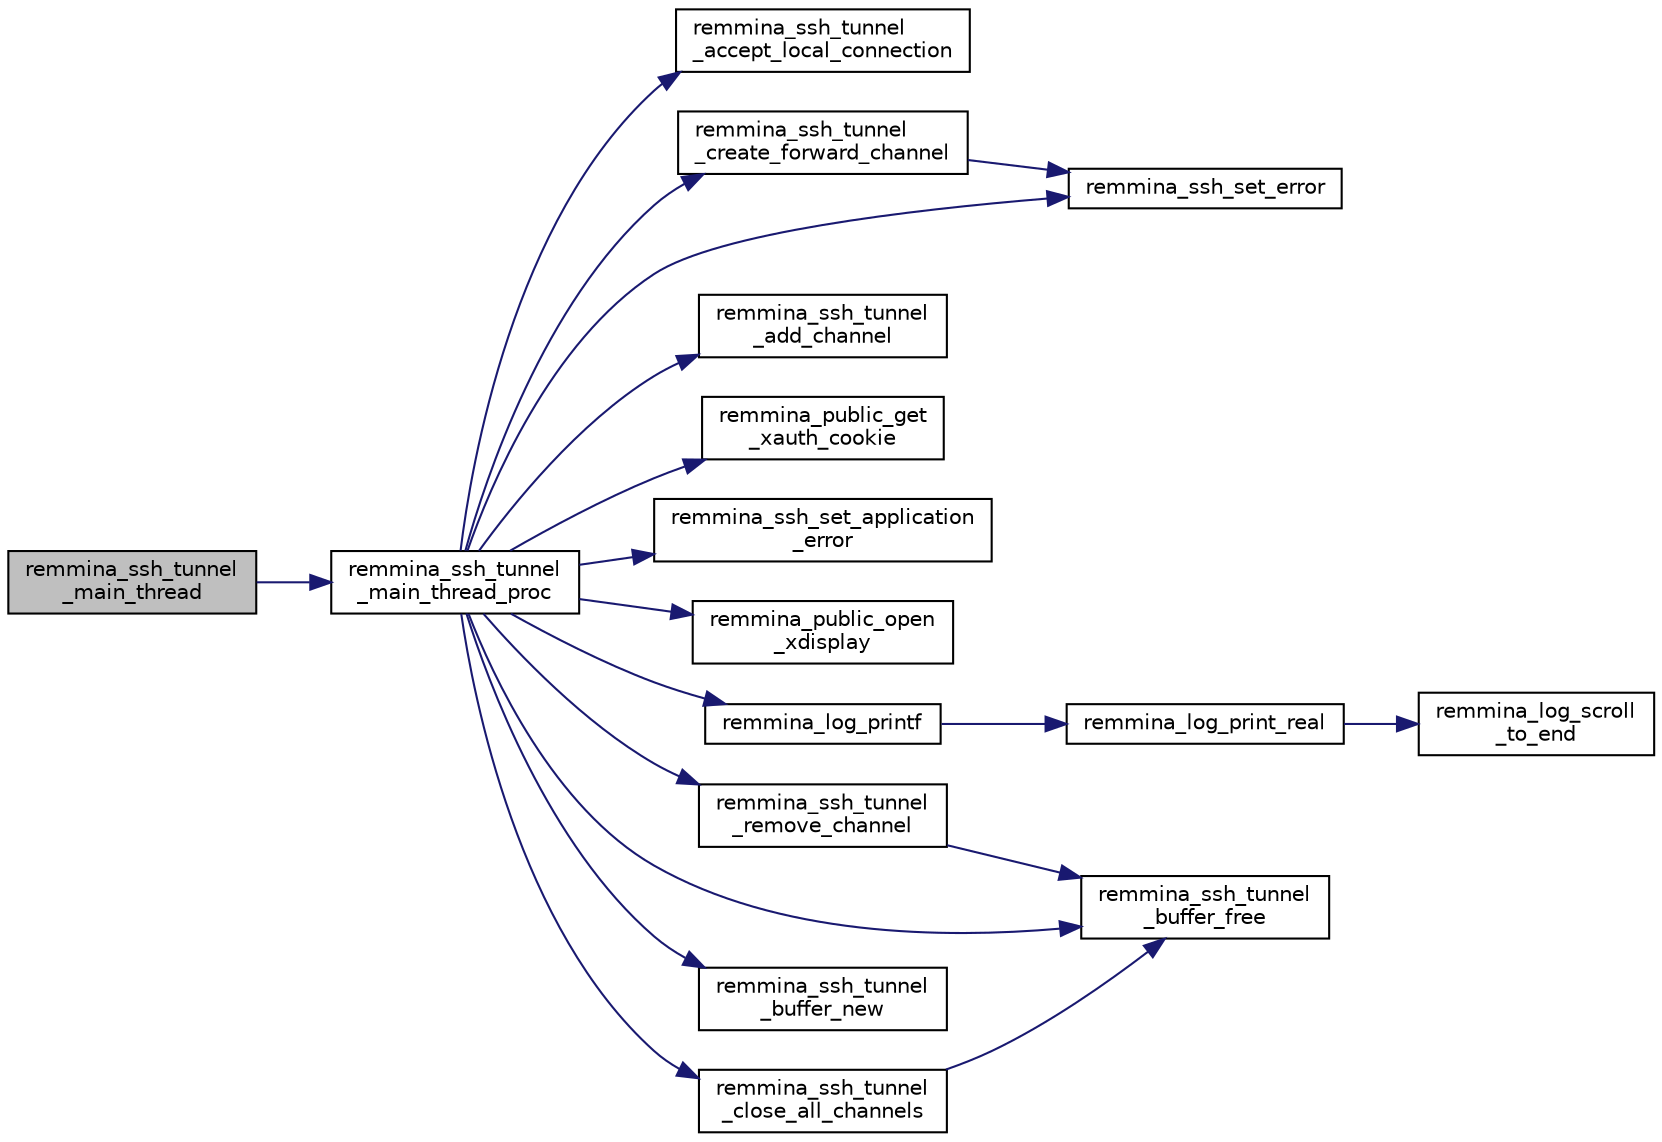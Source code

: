 digraph "remmina_ssh_tunnel_main_thread"
{
  edge [fontname="Helvetica",fontsize="10",labelfontname="Helvetica",labelfontsize="10"];
  node [fontname="Helvetica",fontsize="10",shape=record];
  rankdir="LR";
  Node1092 [label="remmina_ssh_tunnel\l_main_thread",height=0.2,width=0.4,color="black", fillcolor="grey75", style="filled", fontcolor="black"];
  Node1092 -> Node1093 [color="midnightblue",fontsize="10",style="solid",fontname="Helvetica"];
  Node1093 [label="remmina_ssh_tunnel\l_main_thread_proc",height=0.2,width=0.4,color="black", fillcolor="white", style="filled",URL="$remmina__ssh_8c.html#a2c47bcbe038c0d5a393a781c96a5a549"];
  Node1093 -> Node1094 [color="midnightblue",fontsize="10",style="solid",fontname="Helvetica"];
  Node1094 [label="remmina_ssh_tunnel\l_accept_local_connection",height=0.2,width=0.4,color="black", fillcolor="white", style="filled",URL="$remmina__ssh_8c.html#adfb126fb9595267014cd23fff62b263f"];
  Node1093 -> Node1095 [color="midnightblue",fontsize="10",style="solid",fontname="Helvetica"];
  Node1095 [label="remmina_ssh_tunnel\l_create_forward_channel",height=0.2,width=0.4,color="black", fillcolor="white", style="filled",URL="$remmina__ssh_8c.html#a66cb74166024b200057742c2759f2bd4"];
  Node1095 -> Node1096 [color="midnightblue",fontsize="10",style="solid",fontname="Helvetica"];
  Node1096 [label="remmina_ssh_set_error",height=0.2,width=0.4,color="black", fillcolor="white", style="filled",URL="$remmina__ssh_8c.html#abc556f0a4335083436f6e19c204fa553"];
  Node1093 -> Node1097 [color="midnightblue",fontsize="10",style="solid",fontname="Helvetica"];
  Node1097 [label="remmina_ssh_tunnel\l_add_channel",height=0.2,width=0.4,color="black", fillcolor="white", style="filled",URL="$remmina__ssh_8c.html#adaef1d3421eb94d12d1b5df1fb88f9b5"];
  Node1093 -> Node1096 [color="midnightblue",fontsize="10",style="solid",fontname="Helvetica"];
  Node1093 -> Node1098 [color="midnightblue",fontsize="10",style="solid",fontname="Helvetica"];
  Node1098 [label="remmina_public_get\l_xauth_cookie",height=0.2,width=0.4,color="black", fillcolor="white", style="filled",URL="$remmina__public_8c.html#a12ba081432e5f32cf8287231d4779ecf"];
  Node1093 -> Node1099 [color="midnightblue",fontsize="10",style="solid",fontname="Helvetica"];
  Node1099 [label="remmina_ssh_set_application\l_error",height=0.2,width=0.4,color="black", fillcolor="white", style="filled",URL="$remmina__ssh_8c.html#a1f3297263703b4259c1c9607d710995d"];
  Node1093 -> Node1100 [color="midnightblue",fontsize="10",style="solid",fontname="Helvetica"];
  Node1100 [label="remmina_public_open\l_xdisplay",height=0.2,width=0.4,color="black", fillcolor="white", style="filled",URL="$remmina__public_8c.html#a52656bbe00a83068f36337f449bdc767"];
  Node1093 -> Node1101 [color="midnightblue",fontsize="10",style="solid",fontname="Helvetica"];
  Node1101 [label="remmina_log_printf",height=0.2,width=0.4,color="black", fillcolor="white", style="filled",URL="$remmina__log_8c.html#ac7848510c1fe1990c992e28cd31af9d8"];
  Node1101 -> Node1102 [color="midnightblue",fontsize="10",style="solid",fontname="Helvetica"];
  Node1102 [label="remmina_log_print_real",height=0.2,width=0.4,color="black", fillcolor="white", style="filled",URL="$remmina__log_8c.html#a7cbb8cc1b0525ae49248a84fb4b2b1a1"];
  Node1102 -> Node1103 [color="midnightblue",fontsize="10",style="solid",fontname="Helvetica"];
  Node1103 [label="remmina_log_scroll\l_to_end",height=0.2,width=0.4,color="black", fillcolor="white", style="filled",URL="$remmina__log_8c.html#a6a5cc60197293b97a0c6fa2a471b221b"];
  Node1093 -> Node1104 [color="midnightblue",fontsize="10",style="solid",fontname="Helvetica"];
  Node1104 [label="remmina_ssh_tunnel\l_remove_channel",height=0.2,width=0.4,color="black", fillcolor="white", style="filled",URL="$remmina__ssh_8c.html#a1788658f417dd6b5c3a71b5d0816ec1a"];
  Node1104 -> Node1105 [color="midnightblue",fontsize="10",style="solid",fontname="Helvetica"];
  Node1105 [label="remmina_ssh_tunnel\l_buffer_free",height=0.2,width=0.4,color="black", fillcolor="white", style="filled",URL="$remmina__ssh_8c.html#a2dc66f410992afe4c2b9ad5bda770d6c"];
  Node1093 -> Node1106 [color="midnightblue",fontsize="10",style="solid",fontname="Helvetica"];
  Node1106 [label="remmina_ssh_tunnel\l_buffer_new",height=0.2,width=0.4,color="black", fillcolor="white", style="filled",URL="$remmina__ssh_8c.html#ae2c4f938ccb0f2b94e3ef8af9f69747a"];
  Node1093 -> Node1105 [color="midnightblue",fontsize="10",style="solid",fontname="Helvetica"];
  Node1093 -> Node1107 [color="midnightblue",fontsize="10",style="solid",fontname="Helvetica"];
  Node1107 [label="remmina_ssh_tunnel\l_close_all_channels",height=0.2,width=0.4,color="black", fillcolor="white", style="filled",URL="$remmina__ssh_8c.html#a0a0aff99448b4eec63bf11d7a4bb9ab7"];
  Node1107 -> Node1105 [color="midnightblue",fontsize="10",style="solid",fontname="Helvetica"];
}
